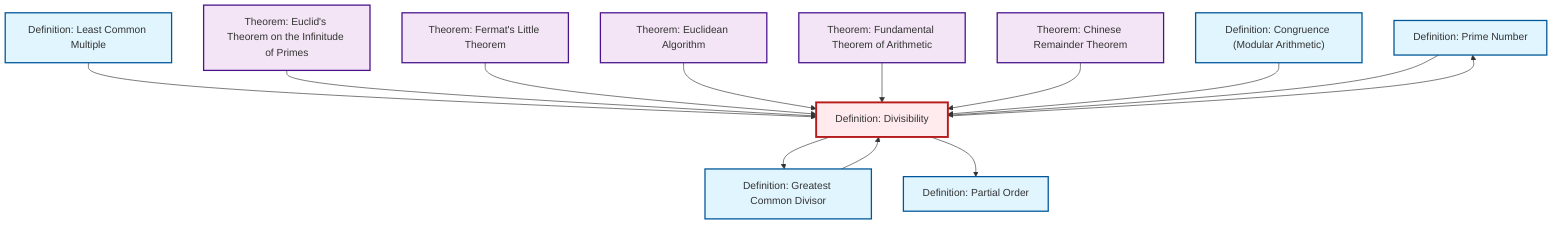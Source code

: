 graph TD
    classDef definition fill:#e1f5fe,stroke:#01579b,stroke-width:2px
    classDef theorem fill:#f3e5f5,stroke:#4a148c,stroke-width:2px
    classDef axiom fill:#fff3e0,stroke:#e65100,stroke-width:2px
    classDef example fill:#e8f5e9,stroke:#1b5e20,stroke-width:2px
    classDef current fill:#ffebee,stroke:#b71c1c,stroke-width:3px
    def-prime["Definition: Prime Number"]:::definition
    def-gcd["Definition: Greatest Common Divisor"]:::definition
    thm-chinese-remainder["Theorem: Chinese Remainder Theorem"]:::theorem
    thm-euclidean-algorithm["Theorem: Euclidean Algorithm"]:::theorem
    def-congruence["Definition: Congruence (Modular Arithmetic)"]:::definition
    thm-fundamental-arithmetic["Theorem: Fundamental Theorem of Arithmetic"]:::theorem
    thm-fermat-little["Theorem: Fermat's Little Theorem"]:::theorem
    def-lcm["Definition: Least Common Multiple"]:::definition
    def-divisibility["Definition: Divisibility"]:::definition
    def-partial-order["Definition: Partial Order"]:::definition
    thm-euclid-infinitude-primes["Theorem: Euclid's Theorem on the Infinitude of Primes"]:::theorem
    def-lcm --> def-divisibility
    def-divisibility --> def-gcd
    thm-euclid-infinitude-primes --> def-divisibility
    thm-fermat-little --> def-divisibility
    thm-euclidean-algorithm --> def-divisibility
    def-divisibility --> def-partial-order
    thm-fundamental-arithmetic --> def-divisibility
    thm-chinese-remainder --> def-divisibility
    def-congruence --> def-divisibility
    def-gcd --> def-divisibility
    def-divisibility --> def-prime
    def-prime --> def-divisibility
    class def-divisibility current